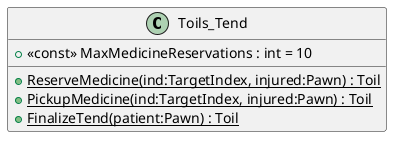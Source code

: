 @startuml
class Toils_Tend {
    + <<const>> MaxMedicineReservations : int = 10
    + {static} ReserveMedicine(ind:TargetIndex, injured:Pawn) : Toil
    + {static} PickupMedicine(ind:TargetIndex, injured:Pawn) : Toil
    + {static} FinalizeTend(patient:Pawn) : Toil
}
@enduml
